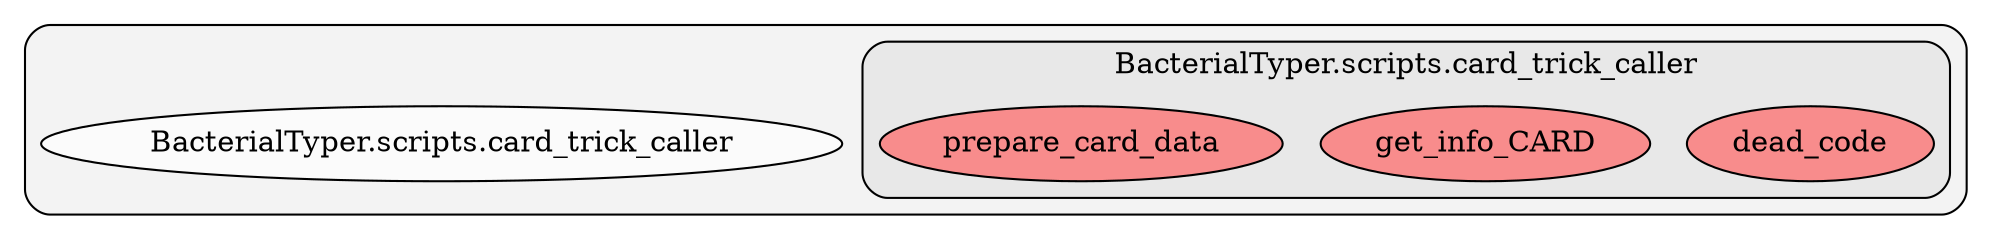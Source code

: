 digraph G {
    graph [rankdir=TB, clusterrank="local"];
    subgraph cluster_G {

        graph [style="filled,rounded",fillcolor="#80808018", label=""];
        BacterialTyper__scripts__card_trick_caller [label="BacterialTyper.scripts.card_trick_caller", style="filled", fillcolor="#ffffffb2", fontcolor="#000000", group="0"];
        subgraph cluster_BacterialTyper__scripts__card_trick_caller {

            graph [style="filled,rounded",fillcolor="#80808018", label="BacterialTyper.scripts.card_trick_caller"];
            BacterialTyper__scripts__card_trick_caller__dead_code [label="dead_code", style="filled", fillcolor="#ff6565b2", fontcolor="#000000", group="0"];
        }
        subgraph cluster_BacterialTyper__scripts__card_trick_caller {

            graph [style="filled,rounded",fillcolor="#80808018", label="BacterialTyper.scripts.card_trick_caller"];
            BacterialTyper__scripts__card_trick_caller__get_info_CARD [label="get_info_CARD", style="filled", fillcolor="#ff6565b2", fontcolor="#000000", group="0"];
        }
        subgraph cluster_BacterialTyper__scripts__card_trick_caller {

            graph [style="filled,rounded",fillcolor="#80808018", label="BacterialTyper.scripts.card_trick_caller"];
            BacterialTyper__scripts__card_trick_caller__prepare_card_data [label="prepare_card_data", style="filled", fillcolor="#ff6565b2", fontcolor="#000000", group="0"];
        }
    }
    }
